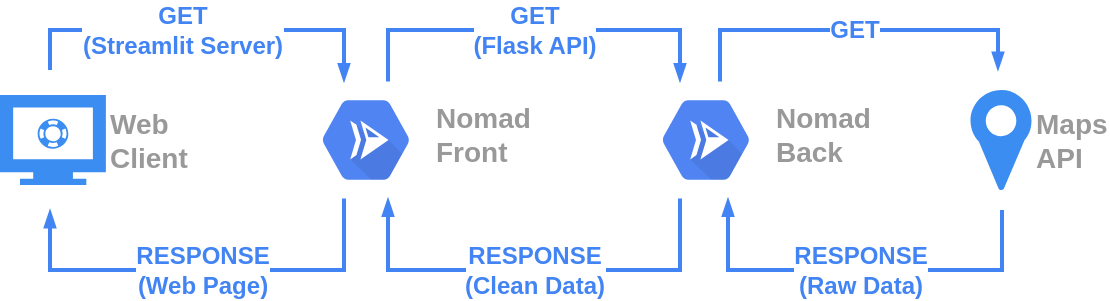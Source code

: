<mxfile version="16.5.1" type="device"><diagram id="f106602c-feb2-e66a-4537-3a34d633f6aa" name="Page-1"><mxGraphModel dx="770" dy="1467" grid="1" gridSize="10" guides="1" tooltips="1" connect="1" arrows="1" fold="1" page="1" pageScale="1" pageWidth="1169" pageHeight="827" background="none" math="0" shadow="0"><root><mxCell id="0"/><mxCell id="1" parent="0"/><mxCell id="4zW4Vr03tq_hO_cJxsvT-1005" value="GET &lt;br style=&quot;font-size: 12px;&quot;&gt;(Streamlit Server)" style="edgeStyle=orthogonalEdgeStyle;shape=connector;rounded=0;orthogonalLoop=1;jettySize=auto;html=1;dashed=0;labelBackgroundColor=default;fontFamily=Helvetica;fontSize=12;fontColor=#4284F3;endArrow=blockThin;endFill=1;startSize=4;endSize=4;strokeColor=#4284F3;strokeWidth=2;labelPosition=center;verticalLabelPosition=middle;align=center;verticalAlign=middle;fontStyle=1" edge="1" parent="1" target="4zW4Vr03tq_hO_cJxsvT-1001"><mxGeometry x="-0.108" relative="1" as="geometry"><mxPoint x="295" y="210" as="sourcePoint"/><mxPoint x="442" y="210" as="targetPoint"/><Array as="points"><mxPoint x="295" y="190"/><mxPoint x="442" y="190"/></Array><mxPoint as="offset"/></mxGeometry></mxCell><mxCell id="4zW4Vr03tq_hO_cJxsvT-1008" value="RESPONSE &lt;br&gt;(Web Page)" style="edgeStyle=orthogonalEdgeStyle;shape=connector;rounded=0;orthogonalLoop=1;jettySize=auto;dashed=0;labelBackgroundColor=default;fontFamily=Helvetica;fontSize=12;fontColor=#4284F3;endArrow=blockThin;endFill=1;startSize=4;endSize=4;strokeColor=#4284F3;strokeWidth=2;labelPosition=center;verticalLabelPosition=middle;align=center;verticalAlign=middle;html=1;fontStyle=1" edge="1" parent="1" source="4zW4Vr03tq_hO_cJxsvT-1001"><mxGeometry relative="1" as="geometry"><mxPoint x="442" y="280" as="sourcePoint"/><mxPoint x="295" y="280" as="targetPoint"/><Array as="points"><mxPoint x="442" y="310"/><mxPoint x="295" y="310"/></Array></mxGeometry></mxCell><mxCell id="4zW4Vr03tq_hO_cJxsvT-1010" value="GET&lt;br&gt;(Flask API)" style="edgeStyle=orthogonalEdgeStyle;shape=connector;rounded=0;orthogonalLoop=1;jettySize=auto;html=1;dashed=0;labelBackgroundColor=default;fontFamily=Helvetica;fontSize=12;fontColor=#4284F3;endArrow=blockThin;endFill=1;startSize=4;endSize=4;strokeColor=#4284F3;strokeWidth=2;labelPosition=center;verticalLabelPosition=middle;align=center;verticalAlign=middle;fontStyle=1" edge="1" parent="1" source="4zW4Vr03tq_hO_cJxsvT-1001" target="4zW4Vr03tq_hO_cJxsvT-1006"><mxGeometry relative="1" as="geometry"><mxPoint x="464" y="210" as="sourcePoint"/><mxPoint x="610" y="220" as="targetPoint"/><Array as="points"><mxPoint x="464" y="190"/><mxPoint x="610" y="190"/></Array></mxGeometry></mxCell><mxCell id="4zW4Vr03tq_hO_cJxsvT-1001" value="Nomad Front" style="sketch=0;html=1;fillColor=#5184F3;strokeColor=none;verticalAlign=middle;labelPosition=right;verticalLabelPosition=middle;align=left;spacingTop=-6;fontSize=14;fontStyle=1;fontColor=#999999;shape=mxgraph.gcp2.hexIcon;prIcon=cloud_run;whiteSpace=wrap;" vertex="1" parent="1"><mxGeometry x="420" y="215.75" width="66" height="58.5" as="geometry"/></mxCell><mxCell id="4zW4Vr03tq_hO_cJxsvT-1013" value="RESPONSE&lt;br&gt;(Clean Data)" style="edgeStyle=orthogonalEdgeStyle;shape=connector;rounded=0;orthogonalLoop=1;jettySize=auto;html=1;dashed=0;labelBackgroundColor=default;fontFamily=Helvetica;fontSize=12;fontColor=#4284F3;endArrow=blockThin;endFill=1;startSize=4;endSize=4;strokeColor=#4284F3;strokeWidth=2;labelPosition=center;verticalLabelPosition=middle;align=center;verticalAlign=middle;fontStyle=1" edge="1" parent="1" source="4zW4Vr03tq_hO_cJxsvT-1006" target="4zW4Vr03tq_hO_cJxsvT-1001"><mxGeometry relative="1" as="geometry"><mxPoint x="464" y="280" as="targetPoint"/><Array as="points"><mxPoint x="610" y="310"/><mxPoint x="464" y="310"/></Array></mxGeometry></mxCell><mxCell id="4zW4Vr03tq_hO_cJxsvT-1015" value="GET" style="edgeStyle=orthogonalEdgeStyle;shape=connector;rounded=0;orthogonalLoop=1;jettySize=auto;html=1;dashed=0;labelBackgroundColor=default;fontFamily=Helvetica;fontSize=12;fontColor=#4284F3;endArrow=blockThin;endFill=1;startSize=4;endSize=4;strokeColor=#4284F3;strokeWidth=2;labelPosition=center;verticalLabelPosition=middle;align=center;verticalAlign=middle;fontStyle=1" edge="1" parent="1" source="4zW4Vr03tq_hO_cJxsvT-1006"><mxGeometry relative="1" as="geometry"><mxPoint x="769" y="210" as="targetPoint"/><Array as="points"><mxPoint x="630" y="190"/><mxPoint x="769" y="190"/></Array></mxGeometry></mxCell><mxCell id="4zW4Vr03tq_hO_cJxsvT-1006" value="Nomad &lt;br style=&quot;font-size: 14px;&quot;&gt;Back" style="sketch=0;html=1;fillColor=#5184F3;strokeColor=none;verticalAlign=middle;labelPosition=right;verticalLabelPosition=middle;align=left;spacingTop=-6;fontSize=14;fontStyle=1;fontColor=#999999;shape=mxgraph.gcp2.hexIcon;prIcon=cloud_run;whiteSpace=wrap;" vertex="1" parent="1"><mxGeometry x="590" y="215.75" width="66" height="58.5" as="geometry"/></mxCell><mxCell id="4zW4Vr03tq_hO_cJxsvT-1016" value="RESPONSE&lt;br&gt;(Raw Data)" style="edgeStyle=orthogonalEdgeStyle;shape=connector;rounded=0;orthogonalLoop=1;jettySize=auto;html=1;dashed=0;labelBackgroundColor=default;fontFamily=Helvetica;fontSize=12;fontColor=#4284F3;endArrow=blockThin;endFill=1;startSize=4;endSize=4;strokeColor=#4284F3;strokeWidth=2;fontStyle=1" edge="1" parent="1" target="4zW4Vr03tq_hO_cJxsvT-1006"><mxGeometry relative="1" as="geometry"><mxPoint x="771" y="280" as="sourcePoint"/><mxPoint x="634" y="280" as="targetPoint"/><Array as="points"><mxPoint x="771" y="310"/><mxPoint x="634" y="310"/></Array></mxGeometry></mxCell><mxCell id="4zW4Vr03tq_hO_cJxsvT-1014" value="Maps&lt;br style=&quot;font-size: 14px;&quot;&gt;API" style="sketch=0;html=1;aspect=fixed;strokeColor=none;shadow=0;align=left;verticalAlign=middle;fillColor=#3B8DF1;shape=mxgraph.gcp2.maps_api;fontFamily=Helvetica;fontSize=14;fontColor=#999999;whiteSpace=wrap;labelPosition=right;verticalLabelPosition=middle;fontStyle=1" vertex="1" parent="1"><mxGeometry x="755.25" y="220" width="30.5" height="50" as="geometry"/></mxCell><mxCell id="4zW4Vr03tq_hO_cJxsvT-1017" value="Web&lt;br&gt;Client" style="sketch=0;html=1;aspect=fixed;strokeColor=none;shadow=0;align=left;verticalAlign=middle;fillColor=#3B8DF1;shape=mxgraph.gcp2.monitor;fontFamily=Helvetica;fontSize=14;fontColor=#999999;whiteSpace=wrap;labelPosition=right;verticalLabelPosition=middle;fontStyle=1" vertex="1" parent="1"><mxGeometry x="270" y="222.5" width="52.94" height="45" as="geometry"/></mxCell></root></mxGraphModel></diagram></mxfile>
